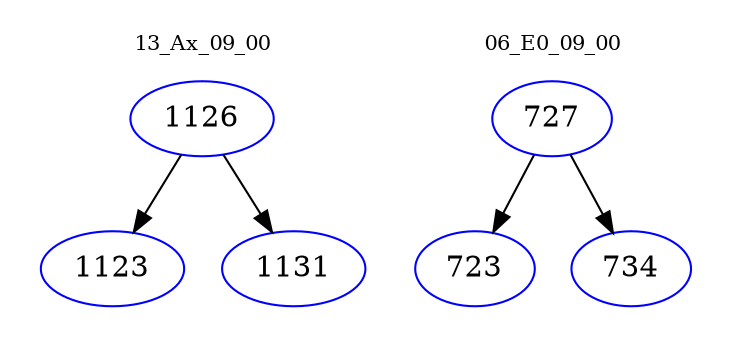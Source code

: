 digraph{
subgraph cluster_0 {
color = white
label = "13_Ax_09_00";
fontsize=10;
T0_1126 [label="1126", color="blue"]
T0_1126 -> T0_1123 [color="black"]
T0_1123 [label="1123", color="blue"]
T0_1126 -> T0_1131 [color="black"]
T0_1131 [label="1131", color="blue"]
}
subgraph cluster_1 {
color = white
label = "06_E0_09_00";
fontsize=10;
T1_727 [label="727", color="blue"]
T1_727 -> T1_723 [color="black"]
T1_723 [label="723", color="blue"]
T1_727 -> T1_734 [color="black"]
T1_734 [label="734", color="blue"]
}
}
